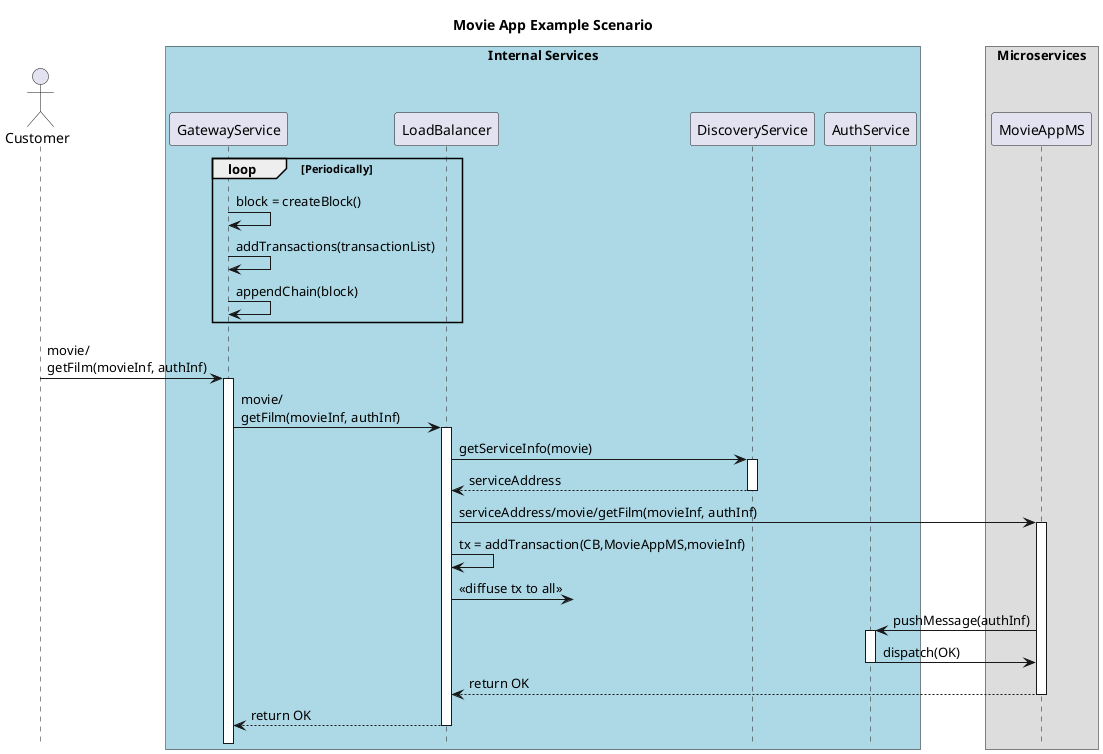 @startuml MovieAppScenario
!pragma teoz true

title "Movie App Example Scenario"

hide footbox
actor Customer


box "Internal Services" #LightBlue
participant GatewayService
participant LoadBalancer
participant DiscoveryService
participant AuthService
end box

box "Microservices"
participant MovieAppMS
end box
loop Periodically
GatewayService -> GatewayService : block = createBlock()
GatewayService -> GatewayService : addTransactions(transactionList)
GatewayService -> GatewayService : appendChain(block)
end
Customer -> GatewayService ++ : movie/\ngetFilm(movieInf, authInf)
GatewayService -> LoadBalancer ++ : movie/\ngetFilm(movieInf, authInf)
LoadBalancer -> DiscoveryService ++ : getServiceInfo(movie)
return serviceAddress 
LoadBalancer -> MovieAppMS ++ : serviceAddress/movie/getFilm(movieInf, authInf)
LoadBalancer -> LoadBalancer: tx = addTransaction(CB,MovieAppMS,movieInf)
LoadBalancer ->? : << diffuse tx to all >>
MovieAppMS -> AuthService ++ : pushMessage(authInf)
AuthService -> MovieAppMS -- : dispatch(OK)
return return OK 
return return OK 

@enduml